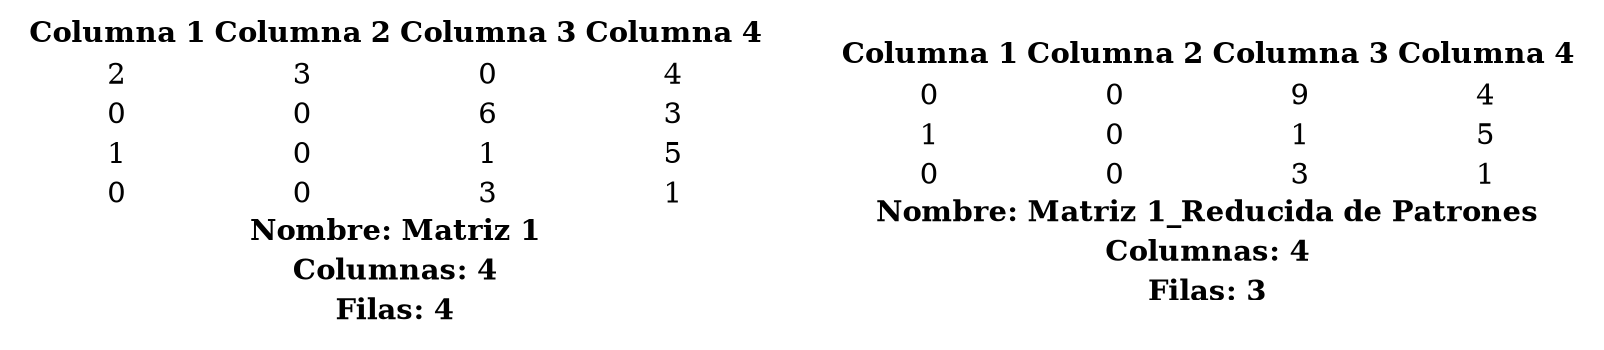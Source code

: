digraph G {
    node [shape=plaintext];
    tabla_matriz [label=<
        <table border="0" cellborder="0" cellspacing="0">
            <tr>
                <td><b>Columna 1</b></td>
                <td><b>Columna 2</b></td>
                <td><b>Columna 3</b></td>
                <td><b>Columna 4</b></td>
            </tr>
<tr>
                <td>2</td>
                <td>3</td>
                <td>0</td>
                <td>4</td>
            </tr>
<tr>
                <td>0</td>
                <td>0</td>
                <td>6</td>
                <td>3</td>
            </tr>
<tr>
                <td>1</td>
                <td>0</td>
                <td>1</td>
                <td>5</td>
            </tr>
<tr>
                <td>0</td>
                <td>0</td>
                <td>3</td>
                <td>1</td>
            </tr>
            <tr>
                <td colspan="4"><b>Nombre: Matriz 1</b></td>
            </tr>
            <tr>
                <td colspan="4"><b>Columnas: 4</b></td>
            </tr>
            <tr>
                <td colspan="4"><b>Filas: 4</b></td>
            </tr>
        </table>
    >];
    tabla_patron [label=<
        <table border="0" cellborder="0" cellspacing="0">
            <tr>
                <td><b>Columna 1</b></td>
                <td><b>Columna 2</b></td>
                <td><b>Columna 3</b></td>
                <td><b>Columna 4</b></td>
            </tr>
<tr>
                <td>0</td>
                <td>0</td>
                <td>9</td>
                <td>4</td>
            </tr>
<tr>
                <td>1</td>
                <td>0</td>
                <td>1</td>
                <td>5</td>
            </tr>
<tr>
                <td>0</td>
                <td>0</td>
                <td>3</td>
                <td>1</td>
            </tr>
            <tr>
                <td colspan="4"><b>Nombre: Matriz 1_Reducida de Patrones</b></td>
            </tr>
            <tr>
                <td colspan="4"><b>Columnas: 4</b></td>
            </tr>
            <tr>
                <td colspan="4"><b>Filas: 3</b></td>
            </tr>
        </table>
    >];
}
